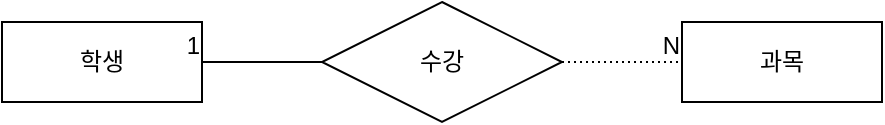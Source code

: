 <mxfile version="21.6.1" type="github">
  <diagram name="페이지-1" id="02UJXUz3Je4qyfzLRiZ3">
    <mxGraphModel dx="1050" dy="573" grid="1" gridSize="10" guides="1" tooltips="1" connect="1" arrows="1" fold="1" page="1" pageScale="1" pageWidth="827" pageHeight="1169" background="#ffffff" math="0" shadow="0">
      <root>
        <mxCell id="0" />
        <mxCell id="1" parent="0" />
        <mxCell id="5wgW8HvJfQCGHsDc0nFe-1" value="학생" style="whiteSpace=wrap;html=1;align=center;labelBackgroundColor=none;" vertex="1" parent="1">
          <mxGeometry x="160" y="210" width="100" height="40" as="geometry" />
        </mxCell>
        <mxCell id="5wgW8HvJfQCGHsDc0nFe-2" value="수강" style="shape=rhombus;perimeter=rhombusPerimeter;whiteSpace=wrap;html=1;align=center;labelBackgroundColor=none;" vertex="1" parent="1">
          <mxGeometry x="320" y="200" width="120" height="60" as="geometry" />
        </mxCell>
        <mxCell id="5wgW8HvJfQCGHsDc0nFe-3" value="과목" style="whiteSpace=wrap;html=1;align=center;labelBackgroundColor=none;" vertex="1" parent="1">
          <mxGeometry x="500" y="210" width="100" height="40" as="geometry" />
        </mxCell>
        <mxCell id="5wgW8HvJfQCGHsDc0nFe-10" value="" style="endArrow=none;html=1;rounded=0;dashed=1;dashPattern=1 2;entryX=0;entryY=0.5;entryDx=0;entryDy=0;exitX=1;exitY=0.5;exitDx=0;exitDy=0;labelBackgroundColor=none;" edge="1" parent="1" source="5wgW8HvJfQCGHsDc0nFe-2" target="5wgW8HvJfQCGHsDc0nFe-3">
          <mxGeometry relative="1" as="geometry">
            <mxPoint x="380" y="229.5" as="sourcePoint" />
            <mxPoint x="540" y="229.5" as="targetPoint" />
          </mxGeometry>
        </mxCell>
        <mxCell id="5wgW8HvJfQCGHsDc0nFe-11" value="N" style="resizable=0;html=1;whiteSpace=wrap;align=right;verticalAlign=bottom;labelBackgroundColor=none;" connectable="0" vertex="1" parent="5wgW8HvJfQCGHsDc0nFe-10">
          <mxGeometry x="1" relative="1" as="geometry" />
        </mxCell>
        <mxCell id="5wgW8HvJfQCGHsDc0nFe-16" value="" style="endArrow=none;html=1;rounded=0;entryX=1;entryY=0.5;entryDx=0;entryDy=0;exitX=0;exitY=0.5;exitDx=0;exitDy=0;labelBackgroundColor=none;" edge="1" parent="1" source="5wgW8HvJfQCGHsDc0nFe-2" target="5wgW8HvJfQCGHsDc0nFe-1">
          <mxGeometry relative="1" as="geometry">
            <mxPoint x="230" y="280" as="sourcePoint" />
            <mxPoint x="390" y="280" as="targetPoint" />
          </mxGeometry>
        </mxCell>
        <mxCell id="5wgW8HvJfQCGHsDc0nFe-17" value="1" style="resizable=0;html=1;whiteSpace=wrap;align=right;verticalAlign=bottom;labelBackgroundColor=none;" connectable="0" vertex="1" parent="5wgW8HvJfQCGHsDc0nFe-16">
          <mxGeometry x="1" relative="1" as="geometry" />
        </mxCell>
      </root>
    </mxGraphModel>
  </diagram>
</mxfile>
